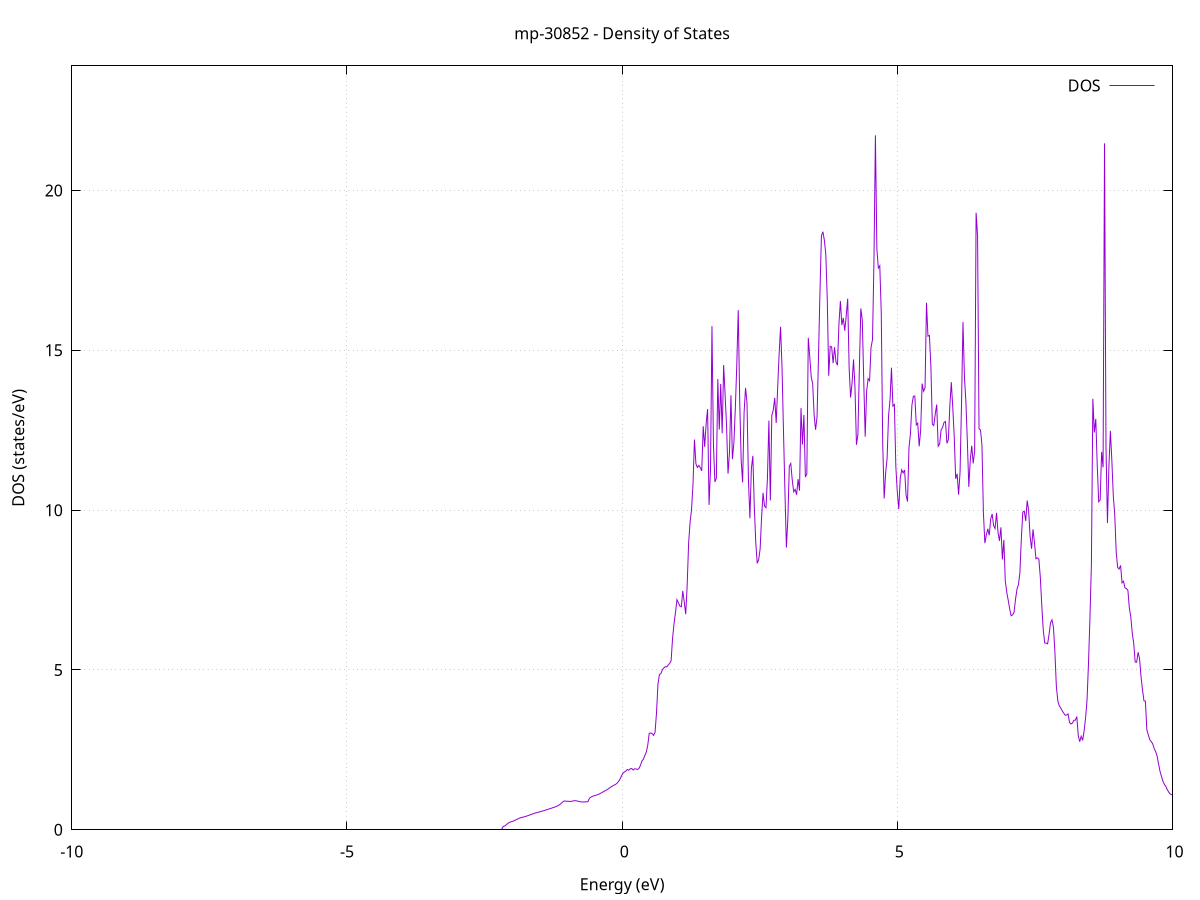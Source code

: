 set title 'mp-30852 - Density of States'
set xlabel 'Energy (eV)'
set ylabel 'DOS (states/eV)'
set grid
set xrange [-10:10]
set yrange [0:23.901]
set xzeroaxis lt -1
set terminal png size 800,600
set output 'mp-30852_dos_gnuplot.png'
plot '-' using 1:2 with lines title 'DOS'
-28.782300 0.000000
-28.755800 0.000000
-28.729300 0.000000
-28.702800 0.000000
-28.676300 0.000000
-28.649700 0.000000
-28.623200 0.000000
-28.596700 0.000000
-28.570200 0.000000
-28.543700 0.000000
-28.517200 0.000000
-28.490600 0.000000
-28.464100 0.000000
-28.437600 0.000000
-28.411100 0.000000
-28.384600 0.000000
-28.358100 0.000000
-28.331500 0.000000
-28.305000 0.000000
-28.278500 0.000000
-28.252000 0.000000
-28.225500 0.000000
-28.199000 0.000000
-28.172400 0.000000
-28.145900 0.000000
-28.119400 0.000000
-28.092900 0.000000
-28.066400 0.000000
-28.039900 0.000000
-28.013300 0.000000
-27.986800 0.000000
-27.960300 0.000000
-27.933800 0.000000
-27.907300 0.000000
-27.880800 0.000000
-27.854200 0.000000
-27.827700 0.000000
-27.801200 0.000000
-27.774700 0.000000
-27.748200 0.000000
-27.721700 0.000000
-27.695100 0.000000
-27.668600 0.000000
-27.642100 0.000000
-27.615600 0.000000
-27.589100 0.000000
-27.562600 0.000000
-27.536000 0.000000
-27.509500 0.000000
-27.483000 0.000000
-27.456500 0.000000
-27.430000 0.000000
-27.403500 0.000000
-27.376900 0.000000
-27.350400 0.000000
-27.323900 0.000000
-27.297400 0.000000
-27.270900 0.000000
-27.244400 0.000000
-27.217800 0.000000
-27.191300 0.000000
-27.164800 0.000000
-27.138300 0.000000
-27.111800 0.000000
-27.085300 0.000000
-27.058700 0.000000
-27.032200 0.000000
-27.005700 0.000000
-26.979200 0.000000
-26.952700 0.000000
-26.926200 0.000000
-26.899600 0.000000
-26.873100 0.000000
-26.846600 0.000000
-26.820100 0.000000
-26.793600 0.000000
-26.767100 0.000000
-26.740500 0.000000
-26.714000 0.000000
-26.687500 0.000000
-26.661000 0.000000
-26.634500 0.000000
-26.608000 0.000000
-26.581500 0.000000
-26.554900 0.000000
-26.528400 0.000000
-26.501900 0.000000
-26.475400 0.000000
-26.448900 0.000000
-26.422400 0.000000
-26.395800 0.000000
-26.369300 128.091800
-26.342800 0.000000
-26.316300 0.000000
-26.289800 0.000000
-26.263300 0.000000
-26.236700 0.000000
-26.210200 0.000000
-26.183700 0.000000
-26.157200 0.000000
-26.130700 0.000000
-26.104200 0.000000
-26.077600 0.000000
-26.051100 0.000000
-26.024600 0.000000
-25.998100 0.000000
-25.971600 0.000000
-25.945100 0.000000
-25.918500 0.000000
-25.892000 0.000000
-25.865500 0.000000
-25.839000 0.000000
-25.812500 0.000000
-25.786000 0.000000
-25.759400 0.000000
-25.732900 0.000000
-25.706400 0.000000
-25.679900 0.000000
-25.653400 0.000000
-25.626900 0.000000
-25.600300 0.000000
-25.573800 0.000000
-25.547300 0.000000
-25.520800 0.000000
-25.494300 0.000000
-25.467800 0.000000
-25.441200 0.000000
-25.414700 0.000000
-25.388200 0.000000
-25.361700 0.000000
-25.335200 0.000000
-25.308700 0.000000
-25.282100 0.000000
-25.255600 0.000000
-25.229100 0.000000
-25.202600 0.000000
-25.176100 0.000000
-25.149600 0.000000
-25.123000 0.000000
-25.096500 0.000000
-25.070000 0.000000
-25.043500 0.000000
-25.017000 0.000000
-24.990500 0.000000
-24.963900 0.000000
-24.937400 0.000000
-24.910900 0.000000
-24.884400 0.000000
-24.857900 0.000000
-24.831400 0.000000
-24.804800 0.000000
-24.778300 0.000000
-24.751800 0.000000
-24.725300 0.000000
-24.698800 0.000000
-24.672300 0.000000
-24.645700 0.000000
-24.619200 0.000000
-24.592700 0.000000
-24.566200 0.000000
-24.539700 0.000000
-24.513200 0.000000
-24.486600 0.000000
-24.460100 0.000000
-24.433600 0.000000
-24.407100 0.000000
-24.380600 0.000000
-24.354100 0.000000
-24.327500 0.000000
-24.301000 0.000000
-24.274500 0.000000
-24.248000 0.000000
-24.221500 0.000000
-24.195000 0.000000
-24.168400 0.000000
-24.141900 0.000000
-24.115400 0.000000
-24.088900 0.000000
-24.062400 0.000000
-24.035900 0.000000
-24.009300 0.000000
-23.982800 0.000000
-23.956300 0.000000
-23.929800 0.000000
-23.903300 0.000000
-23.876800 0.000000
-23.850200 0.000000
-23.823700 0.000000
-23.797200 0.000000
-23.770700 0.000000
-23.744200 0.000000
-23.717700 0.000000
-23.691100 0.000000
-23.664600 0.000000
-23.638100 0.000000
-23.611600 0.000000
-23.585100 0.000000
-23.558600 0.000000
-23.532000 0.000000
-23.505500 0.000000
-23.479000 0.000000
-23.452500 0.000000
-23.426000 0.000000
-23.399500 0.000000
-23.372900 0.000000
-23.346400 0.000000
-23.319900 0.000000
-23.293400 0.000000
-23.266900 0.000000
-23.240400 0.000000
-23.213900 0.000000
-23.187300 0.000000
-23.160800 0.000000
-23.134300 0.000000
-23.107800 0.000000
-23.081300 0.000000
-23.054800 0.000000
-23.028200 0.000000
-23.001700 0.000000
-22.975200 0.000000
-22.948700 0.000000
-22.922200 0.000000
-22.895700 0.000000
-22.869100 0.000000
-22.842600 0.000000
-22.816100 0.000000
-22.789600 0.000000
-22.763100 0.000000
-22.736600 0.000000
-22.710000 0.000000
-22.683500 0.000000
-22.657000 0.000000
-22.630500 0.000000
-22.604000 0.000000
-22.577500 0.000000
-22.550900 0.000000
-22.524400 0.000000
-22.497900 0.000000
-22.471400 0.000000
-22.444900 0.000000
-22.418400 0.000000
-22.391800 0.000000
-22.365300 0.000000
-22.338800 0.000000
-22.312300 0.000000
-22.285800 0.000000
-22.259300 0.000000
-22.232700 0.000000
-22.206200 0.000000
-22.179700 0.000000
-22.153200 0.000000
-22.126700 0.000000
-22.100200 0.000000
-22.073600 0.000000
-22.047100 0.000000
-22.020600 0.000000
-21.994100 0.000000
-21.967600 0.000000
-21.941100 0.000000
-21.914500 0.000000
-21.888000 0.000000
-21.861500 0.000000
-21.835000 0.000000
-21.808500 0.000000
-21.782000 0.000000
-21.755400 0.000000
-21.728900 0.000000
-21.702400 0.000000
-21.675900 0.000000
-21.649400 0.000000
-21.622900 0.000000
-21.596300 0.000000
-21.569800 0.000000
-21.543300 0.000000
-21.516800 0.000000
-21.490300 0.000000
-21.463800 0.000000
-21.437200 0.000000
-21.410700 0.000000
-21.384200 0.000000
-21.357700 0.000000
-21.331200 0.000000
-21.304700 0.000000
-21.278100 0.000000
-21.251600 0.000000
-21.225100 0.000000
-21.198600 0.000000
-21.172100 0.000000
-21.145600 0.000000
-21.119000 0.000000
-21.092500 0.000000
-21.066000 0.000000
-21.039500 0.000000
-21.013000 0.000000
-20.986500 0.000000
-20.959900 0.000000
-20.933400 0.000000
-20.906900 0.000000
-20.880400 0.000000
-20.853900 0.000000
-20.827400 0.000000
-20.800800 0.000000
-20.774300 0.000000
-20.747800 0.000000
-20.721300 0.000000
-20.694800 0.000000
-20.668300 0.000000
-20.641700 0.000000
-20.615200 0.000000
-20.588700 0.000000
-20.562200 0.000000
-20.535700 0.000000
-20.509200 0.000000
-20.482600 0.000000
-20.456100 0.000000
-20.429600 0.000000
-20.403100 0.000000
-20.376600 0.000000
-20.350100 0.000000
-20.323500 0.000000
-20.297000 0.000000
-20.270500 0.000000
-20.244000 0.000000
-20.217500 0.000000
-20.191000 0.000000
-20.164400 0.000000
-20.137900 0.000000
-20.111400 0.000000
-20.084900 0.000000
-20.058400 0.000000
-20.031900 0.000000
-20.005300 0.000000
-19.978800 0.000000
-19.952300 0.000000
-19.925800 0.000000
-19.899300 0.000000
-19.872800 0.000000
-19.846300 0.000000
-19.819700 0.000000
-19.793200 0.000000
-19.766700 0.000000
-19.740200 0.000000
-19.713700 0.000000
-19.687200 0.000000
-19.660600 0.000000
-19.634100 0.000000
-19.607600 0.000000
-19.581100 0.000000
-19.554600 0.000000
-19.528100 0.000000
-19.501500 0.000000
-19.475000 0.000000
-19.448500 0.000000
-19.422000 0.000000
-19.395500 0.000000
-19.369000 0.000000
-19.342400 0.000000
-19.315900 0.000000
-19.289400 0.000000
-19.262900 0.000000
-19.236400 0.000000
-19.209900 0.000000
-19.183300 0.000000
-19.156800 0.000000
-19.130300 0.000000
-19.103800 0.000000
-19.077300 0.000000
-19.050800 0.000000
-19.024200 0.000000
-18.997700 0.000000
-18.971200 0.000000
-18.944700 0.000000
-18.918200 0.000000
-18.891700 0.000000
-18.865100 0.000000
-18.838600 0.000000
-18.812100 0.000000
-18.785600 0.000000
-18.759100 0.000000
-18.732600 0.000000
-18.706000 0.000000
-18.679500 0.000000
-18.653000 0.000000
-18.626500 0.000000
-18.600000 0.000000
-18.573500 0.000000
-18.546900 0.000000
-18.520400 0.000000
-18.493900 0.000000
-18.467400 0.000000
-18.440900 0.000000
-18.414400 0.000000
-18.387800 0.000000
-18.361300 0.000000
-18.334800 0.000000
-18.308300 0.000000
-18.281800 0.000000
-18.255300 0.000000
-18.228700 0.000000
-18.202200 0.000000
-18.175700 0.000000
-18.149200 0.000000
-18.122700 0.000000
-18.096200 0.000000
-18.069600 0.000000
-18.043100 0.000000
-18.016600 0.000000
-17.990100 0.000000
-17.963600 0.000000
-17.937100 0.000000
-17.910500 0.000000
-17.884000 0.000000
-17.857500 0.000000
-17.831000 0.000000
-17.804500 0.000000
-17.778000 0.000000
-17.751400 0.000000
-17.724900 0.000000
-17.698400 0.000000
-17.671900 0.000000
-17.645400 0.000000
-17.618900 0.000000
-17.592300 0.000000
-17.565800 0.000000
-17.539300 0.000000
-17.512800 0.000000
-17.486300 0.000000
-17.459800 0.000000
-17.433200 0.000000
-17.406700 0.000000
-17.380200 0.000000
-17.353700 0.000000
-17.327200 0.000000
-17.300700 0.000000
-17.274100 0.000000
-17.247600 0.000000
-17.221100 0.000000
-17.194600 0.000000
-17.168100 0.000000
-17.141600 0.000000
-17.115000 0.000000
-17.088500 0.000000
-17.062000 0.000000
-17.035500 0.000000
-17.009000 0.000000
-16.982500 0.000000
-16.955900 0.000000
-16.929400 0.000000
-16.902900 0.000000
-16.876400 0.000000
-16.849900 0.000000
-16.823400 0.000000
-16.796800 0.000000
-16.770300 0.000000
-16.743800 0.000000
-16.717300 0.000000
-16.690800 0.000000
-16.664300 0.000000
-16.637800 0.000000
-16.611200 0.000000
-16.584700 0.000000
-16.558200 0.000000
-16.531700 0.000000
-16.505200 0.000000
-16.478700 0.000000
-16.452100 0.000000
-16.425600 0.000000
-16.399100 0.000000
-16.372600 0.000000
-16.346100 0.000000
-16.319600 0.000000
-16.293000 0.000000
-16.266500 0.000000
-16.240000 0.000000
-16.213500 0.000000
-16.187000 0.000000
-16.160500 0.000000
-16.133900 0.000000
-16.107400 0.000000
-16.080900 0.000000
-16.054400 0.000000
-16.027900 0.000000
-16.001400 0.000000
-15.974800 0.000000
-15.948300 0.000000
-15.921800 0.000000
-15.895300 0.000000
-15.868800 0.000000
-15.842300 0.000000
-15.815700 0.000000
-15.789200 0.000000
-15.762700 0.000000
-15.736200 0.000000
-15.709700 0.000000
-15.683200 0.000000
-15.656600 0.000000
-15.630100 0.000000
-15.603600 0.000000
-15.577100 0.000000
-15.550600 0.000000
-15.524100 0.000000
-15.497500 0.000000
-15.471000 0.000000
-15.444500 0.000000
-15.418000 0.000000
-15.391500 0.000000
-15.365000 0.000000
-15.338400 0.000000
-15.311900 0.000000
-15.285400 0.000000
-15.258900 0.000000
-15.232400 0.000000
-15.205900 0.000000
-15.179300 0.000000
-15.152800 0.000000
-15.126300 0.000000
-15.099800 0.000000
-15.073300 0.000000
-15.046800 0.000000
-15.020200 0.000000
-14.993700 0.000000
-14.967200 0.000000
-14.940700 0.000000
-14.914200 0.000000
-14.887700 0.000000
-14.861100 0.000000
-14.834600 0.000000
-14.808100 0.000000
-14.781600 0.000000
-14.755100 0.000000
-14.728600 0.000000
-14.702000 0.000000
-14.675500 0.000000
-14.649000 0.000000
-14.622500 0.000000
-14.596000 0.000000
-14.569500 0.000000
-14.542900 0.000000
-14.516400 0.000000
-14.489900 0.000000
-14.463400 0.000000
-14.436900 0.000000
-14.410400 0.000000
-14.383800 0.000000
-14.357300 0.000000
-14.330800 0.000000
-14.304300 0.000000
-14.277800 0.000000
-14.251300 0.000000
-14.224700 0.000000
-14.198200 0.000000
-14.171700 0.000000
-14.145200 0.000000
-14.118700 0.000000
-14.092200 0.000000
-14.065600 0.000000
-14.039100 0.000000
-14.012600 0.000000
-13.986100 0.000000
-13.959600 0.000000
-13.933100 0.000000
-13.906500 0.000000
-13.880000 0.000000
-13.853500 0.000000
-13.827000 0.000000
-13.800500 0.000000
-13.774000 0.000000
-13.747400 0.000000
-13.720900 0.000000
-13.694400 0.000000
-13.667900 0.000000
-13.641400 0.000000
-13.614900 0.000000
-13.588300 0.000000
-13.561800 0.000000
-13.535300 0.000000
-13.508800 0.000000
-13.482300 0.000000
-13.455800 0.000000
-13.429200 0.000000
-13.402700 0.000000
-13.376200 0.000000
-13.349700 0.000000
-13.323200 0.000000
-13.296700 0.000000
-13.270200 0.000000
-13.243600 0.000000
-13.217100 0.000000
-13.190600 0.000000
-13.164100 0.000000
-13.137600 0.000000
-13.111100 0.000000
-13.084500 0.000000
-13.058000 0.000000
-13.031500 0.000000
-13.005000 0.000000
-12.978500 0.000000
-12.952000 0.000000
-12.925400 0.000000
-12.898900 0.000000
-12.872400 0.000000
-12.845900 0.000000
-12.819400 0.000000
-12.792900 0.000000
-12.766300 0.000000
-12.739800 0.000000
-12.713300 0.000000
-12.686800 0.000000
-12.660300 0.000000
-12.633800 0.000000
-12.607200 0.000000
-12.580700 0.000000
-12.554200 0.000000
-12.527700 0.000000
-12.501200 0.000000
-12.474700 0.000000
-12.448100 0.000000
-12.421600 0.000000
-12.395100 0.000000
-12.368600 0.000000
-12.342100 0.000000
-12.315600 0.000000
-12.289000 0.000000
-12.262500 0.000000
-12.236000 0.000000
-12.209500 0.000000
-12.183000 0.000000
-12.156500 0.000000
-12.129900 0.000000
-12.103400 0.000000
-12.076900 0.000000
-12.050400 0.000000
-12.023900 0.000000
-11.997400 0.000000
-11.970800 0.000000
-11.944300 0.000000
-11.917800 0.000000
-11.891300 0.000000
-11.864800 0.000000
-11.838300 0.000000
-11.811700 0.000000
-11.785200 0.000000
-11.758700 0.000000
-11.732200 0.000000
-11.705700 0.000000
-11.679200 0.000000
-11.652600 0.000000
-11.626100 0.000000
-11.599600 0.000000
-11.573100 0.000000
-11.546600 0.000000
-11.520100 0.000000
-11.493500 0.000000
-11.467000 0.000000
-11.440500 0.000000
-11.414000 0.000000
-11.387500 0.000000
-11.361000 0.000000
-11.334400 0.000000
-11.307900 0.000000
-11.281400 0.000000
-11.254900 0.000000
-11.228400 0.000000
-11.201900 0.000000
-11.175300 0.000000
-11.148800 0.000000
-11.122300 0.000000
-11.095800 0.000000
-11.069300 0.000000
-11.042800 0.000000
-11.016200 0.000000
-10.989700 0.000000
-10.963200 0.000000
-10.936700 0.000000
-10.910200 0.000000
-10.883700 0.000000
-10.857100 0.000000
-10.830600 0.000000
-10.804100 0.000000
-10.777600 0.000000
-10.751100 0.000000
-10.724600 0.000000
-10.698000 0.000000
-10.671500 0.000000
-10.645000 0.000000
-10.618500 0.000000
-10.592000 0.000000
-10.565500 0.000000
-10.538900 0.000000
-10.512400 0.000000
-10.485900 0.000000
-10.459400 0.000000
-10.432900 0.000000
-10.406400 0.000000
-10.379800 0.000000
-10.353300 0.000000
-10.326800 0.000000
-10.300300 0.000000
-10.273800 0.000000
-10.247300 0.000000
-10.220700 0.000000
-10.194200 0.000000
-10.167700 0.000000
-10.141200 0.000000
-10.114700 0.000000
-10.088200 0.000000
-10.061600 0.000000
-10.035100 0.000000
-10.008600 0.000000
-9.982100 0.000000
-9.955600 0.000000
-9.929100 0.000000
-9.902600 0.000000
-9.876000 0.000000
-9.849500 0.000000
-9.823000 0.000000
-9.796500 0.000000
-9.770000 0.000000
-9.743500 0.000000
-9.716900 0.000000
-9.690400 0.000000
-9.663900 0.000000
-9.637400 0.000000
-9.610900 0.000000
-9.584400 0.000000
-9.557800 0.000000
-9.531300 0.000000
-9.504800 0.000000
-9.478300 0.000000
-9.451800 0.000000
-9.425300 0.000000
-9.398700 0.000000
-9.372200 0.000000
-9.345700 0.000000
-9.319200 0.000000
-9.292700 0.000000
-9.266200 0.000000
-9.239600 0.000000
-9.213100 0.000000
-9.186600 0.000000
-9.160100 0.000000
-9.133600 0.000000
-9.107100 0.000000
-9.080500 0.000000
-9.054000 0.000000
-9.027500 0.000000
-9.001000 0.000000
-8.974500 0.000000
-8.948000 0.000000
-8.921400 0.000000
-8.894900 0.000000
-8.868400 0.000000
-8.841900 0.000000
-8.815400 0.000000
-8.788900 0.000000
-8.762300 0.000000
-8.735800 0.000000
-8.709300 0.000000
-8.682800 0.000000
-8.656300 0.000000
-8.629800 0.000000
-8.603200 0.000000
-8.576700 0.000000
-8.550200 0.000000
-8.523700 0.000000
-8.497200 0.000000
-8.470700 0.000000
-8.444100 0.000000
-8.417600 0.000000
-8.391100 0.000000
-8.364600 0.000000
-8.338100 0.000000
-8.311600 0.000000
-8.285000 0.000000
-8.258500 0.000000
-8.232000 0.000000
-8.205500 0.000000
-8.179000 0.000000
-8.152500 0.000000
-8.125900 0.000000
-8.099400 0.000000
-8.072900 0.000000
-8.046400 0.000000
-8.019900 0.000000
-7.993400 0.000000
-7.966800 0.000000
-7.940300 0.000000
-7.913800 0.000000
-7.887300 0.000000
-7.860800 0.000000
-7.834300 0.000000
-7.807700 0.000000
-7.781200 0.000000
-7.754700 0.000000
-7.728200 0.000000
-7.701700 0.000000
-7.675200 0.000000
-7.648600 0.000000
-7.622100 0.000000
-7.595600 0.000000
-7.569100 0.000000
-7.542600 0.000000
-7.516100 0.000000
-7.489500 0.000000
-7.463000 0.000000
-7.436500 0.000000
-7.410000 0.000000
-7.383500 0.000000
-7.357000 0.000000
-7.330400 0.000000
-7.303900 0.000000
-7.277400 0.000000
-7.250900 0.000000
-7.224400 0.000000
-7.197900 0.000000
-7.171300 0.000000
-7.144800 0.000000
-7.118300 0.000000
-7.091800 0.000000
-7.065300 0.000000
-7.038800 0.000000
-7.012200 0.000000
-6.985700 0.000000
-6.959200 0.000000
-6.932700 0.000000
-6.906200 0.000000
-6.879700 0.000000
-6.853100 0.000000
-6.826600 0.000000
-6.800100 0.000000
-6.773600 0.000000
-6.747100 0.000000
-6.720600 0.000000
-6.694100 0.000000
-6.667500 0.000000
-6.641000 0.000000
-6.614500 0.000000
-6.588000 0.000000
-6.561500 0.000000
-6.535000 0.000000
-6.508400 0.000000
-6.481900 0.000000
-6.455400 0.000000
-6.428900 0.000000
-6.402400 0.000000
-6.375900 0.000000
-6.349300 0.000000
-6.322800 0.000000
-6.296300 0.000000
-6.269800 0.000000
-6.243300 0.000000
-6.216800 0.000000
-6.190200 0.000000
-6.163700 0.000000
-6.137200 0.000000
-6.110700 0.000000
-6.084200 0.000000
-6.057700 0.000000
-6.031100 0.000000
-6.004600 0.000000
-5.978100 0.000000
-5.951600 0.000000
-5.925100 0.000000
-5.898600 0.000000
-5.872000 0.000000
-5.845500 0.000000
-5.819000 0.000000
-5.792500 0.000000
-5.766000 0.000000
-5.739500 0.000000
-5.712900 0.000000
-5.686400 0.000000
-5.659900 0.000000
-5.633400 0.000000
-5.606900 0.000000
-5.580400 0.000000
-5.553800 0.000000
-5.527300 0.000000
-5.500800 0.000000
-5.474300 0.000000
-5.447800 0.000000
-5.421300 0.000000
-5.394700 0.000000
-5.368200 0.000000
-5.341700 0.000000
-5.315200 0.000000
-5.288700 0.000000
-5.262200 0.000000
-5.235600 0.000000
-5.209100 0.000000
-5.182600 0.000000
-5.156100 0.000000
-5.129600 0.000000
-5.103100 0.000000
-5.076500 0.000000
-5.050000 0.000000
-5.023500 0.000000
-4.997000 0.000000
-4.970500 0.000000
-4.944000 0.000000
-4.917400 0.000000
-4.890900 0.000000
-4.864400 0.000000
-4.837900 0.000000
-4.811400 0.000000
-4.784900 0.000000
-4.758300 0.000000
-4.731800 0.000000
-4.705300 0.000000
-4.678800 0.000000
-4.652300 0.000000
-4.625800 0.000000
-4.599200 0.000000
-4.572700 0.000000
-4.546200 0.000000
-4.519700 0.000000
-4.493200 0.000000
-4.466700 0.000000
-4.440100 0.000000
-4.413600 0.000000
-4.387100 0.000000
-4.360600 0.000000
-4.334100 0.000000
-4.307600 0.000000
-4.281000 0.000000
-4.254500 0.000000
-4.228000 0.000000
-4.201500 0.000000
-4.175000 0.000000
-4.148500 0.000000
-4.121900 0.000000
-4.095400 0.000000
-4.068900 0.000000
-4.042400 0.000000
-4.015900 0.000000
-3.989400 0.000000
-3.962800 0.000000
-3.936300 0.000000
-3.909800 0.000000
-3.883300 0.000000
-3.856800 0.000000
-3.830300 0.000000
-3.803700 0.000000
-3.777200 0.000000
-3.750700 0.000000
-3.724200 0.000000
-3.697700 0.000000
-3.671200 0.000000
-3.644600 0.000000
-3.618100 0.000000
-3.591600 0.000000
-3.565100 0.000000
-3.538600 0.000000
-3.512100 0.000000
-3.485500 0.000000
-3.459000 0.000000
-3.432500 0.000000
-3.406000 0.000000
-3.379500 0.000000
-3.353000 0.000000
-3.326500 0.000000
-3.299900 0.000000
-3.273400 0.000000
-3.246900 0.000000
-3.220400 0.000000
-3.193900 0.000000
-3.167400 0.000000
-3.140800 0.000000
-3.114300 0.000000
-3.087800 0.000000
-3.061300 0.000000
-3.034800 0.000000
-3.008300 0.000000
-2.981700 0.000000
-2.955200 0.000000
-2.928700 0.000000
-2.902200 0.000000
-2.875700 0.000000
-2.849200 0.000000
-2.822600 0.000000
-2.796100 0.000000
-2.769600 0.000000
-2.743100 0.000000
-2.716600 0.000000
-2.690100 0.000000
-2.663500 0.000000
-2.637000 0.000000
-2.610500 0.000000
-2.584000 0.000000
-2.557500 0.000000
-2.531000 0.000000
-2.504400 0.000000
-2.477900 0.000000
-2.451400 0.000000
-2.424900 0.000000
-2.398400 0.000000
-2.371900 0.000000
-2.345300 0.000000
-2.318800 0.000000
-2.292300 0.000000
-2.265800 0.000000
-2.239300 0.000000
-2.212800 0.000000
-2.186200 0.000000
-2.159700 0.107400
-2.133200 0.117700
-2.106700 0.155100
-2.080200 0.196300
-2.053700 0.226900
-2.027100 0.246600
-2.000600 0.257900
-1.974100 0.275500
-1.947600 0.296000
-1.921100 0.317900
-1.894600 0.341000
-1.868000 0.364500
-1.841500 0.377700
-1.815000 0.390000
-1.788500 0.401400
-1.762000 0.414600
-1.735500 0.429000
-1.708900 0.444100
-1.682400 0.460100
-1.655900 0.476500
-1.629400 0.493400
-1.602900 0.510700
-1.576400 0.526300
-1.549800 0.537900
-1.523300 0.550000
-1.496800 0.562200
-1.470300 0.574700
-1.443800 0.587800
-1.417300 0.601700
-1.390700 0.616000
-1.364200 0.630700
-1.337700 0.645700
-1.311200 0.660900
-1.284700 0.676000
-1.258200 0.691100
-1.231600 0.706200
-1.205100 0.722500
-1.178600 0.741900
-1.152100 0.767300
-1.125600 0.800700
-1.099100 0.839300
-1.072500 0.882400
-1.046000 0.902500
-1.019500 0.893800
-0.993000 0.893500
-0.966500 0.889900
-0.940000 0.885800
-0.913400 0.892100
-0.886900 0.904800
-0.860400 0.910700
-0.833900 0.906000
-0.807400 0.897000
-0.780900 0.884400
-0.754300 0.874400
-0.727800 0.871100
-0.701300 0.870500
-0.674800 0.872200
-0.648300 0.875800
-0.621800 0.876800
-0.595200 0.985200
-0.568700 1.020800
-0.542200 1.044500
-0.515700 1.062300
-0.489200 1.075100
-0.462700 1.086900
-0.436100 1.104900
-0.409600 1.126300
-0.383100 1.150300
-0.356600 1.176200
-0.330100 1.201300
-0.303600 1.226300
-0.277000 1.252300
-0.250500 1.282000
-0.224000 1.315200
-0.197500 1.345800
-0.171000 1.373700
-0.144500 1.397500
-0.117900 1.422100
-0.091400 1.457600
-0.064900 1.513200
-0.038400 1.588700
-0.011900 1.682900
0.014600 1.771900
0.041100 1.808900
0.067700 1.837300
0.094200 1.885300
0.120700 1.864400
0.147200 1.908300
0.173700 1.917800
0.200200 1.870200
0.226800 1.907600
0.253300 1.902600
0.279800 1.886100
0.306300 1.923000
0.332800 2.016400
0.359300 2.150600
0.385900 2.209600
0.412400 2.324500
0.438900 2.427900
0.465400 2.643000
0.491900 3.019000
0.518400 3.026700
0.545000 3.009000
0.571500 2.951900
0.598000 3.051800
0.624500 3.660500
0.651000 4.562500
0.677500 4.859100
0.704100 4.886300
0.730600 5.002200
0.757100 5.063600
0.783600 5.101300
0.810100 5.096900
0.836600 5.154800
0.863200 5.205400
0.889700 5.287500
0.916200 5.993300
0.942700 6.450000
0.969200 6.797000
0.995700 7.199100
1.022300 7.097000
1.048800 7.000600
1.075300 6.976900
1.101800 7.473400
1.128300 7.129500
1.154800 6.745400
1.181400 7.639000
1.207900 8.971000
1.234400 9.621700
1.260900 10.025300
1.287400 10.806000
1.313900 12.208300
1.340500 11.452700
1.367000 11.334100
1.393500 11.400600
1.420000 11.325900
1.446500 11.230800
1.473000 12.626100
1.499600 11.982500
1.526100 12.705700
1.552600 13.162900
1.579100 10.163200
1.605600 11.291700
1.632100 15.758200
1.658700 12.066300
1.685200 10.882200
1.711700 11.002300
1.738200 14.103900
1.764700 12.522400
1.791200 13.948700
1.817800 12.404900
1.844300 14.542100
1.870800 13.608000
1.897300 12.632200
1.923800 11.141700
1.950300 11.808300
1.976900 13.594600
2.003400 11.598300
2.029900 12.091800
2.056400 13.175700
2.082900 14.535800
2.109400 16.258100
2.136000 13.429100
2.162500 11.565100
2.189000 10.869000
2.215500 13.045100
2.242000 13.825900
2.268500 13.367200
2.295100 10.931500
2.321600 9.747600
2.348100 11.302000
2.374600 11.698300
2.401100 10.114100
2.427600 8.995600
2.454200 8.336600
2.480700 8.450100
2.507200 8.786300
2.533700 9.775100
2.560200 10.541800
2.586700 10.129700
2.613300 10.077800
2.639800 10.990400
2.666300 12.800300
2.692800 10.304800
2.719300 12.961300
2.745800 13.131300
2.772400 13.513000
2.798900 12.728900
2.825400 13.809400
2.851900 14.872900
2.878400 15.736700
2.904900 14.466700
2.931500 12.473800
2.958000 10.582300
2.984500 8.831600
3.011000 9.730900
3.037500 11.378000
3.064000 11.462100
3.090600 10.947200
3.117100 10.576100
3.143600 10.650600
3.170100 10.482200
3.196600 10.970400
3.223100 10.610200
3.249600 13.191200
3.276200 12.052800
3.302700 12.980000
3.329200 11.038500
3.355700 11.128100
3.382200 15.391400
3.408700 14.800500
3.435300 14.168500
3.461800 13.950700
3.488300 12.974300
3.514800 12.516300
3.541300 12.915600
3.567800 14.816300
3.594400 16.809100
3.620900 18.585200
3.647400 18.711900
3.673900 18.450500
3.700400 18.011300
3.726900 16.617500
3.753500 14.203700
3.780000 15.127900
3.806500 15.109800
3.833000 14.599300
3.859500 15.096600
3.886000 14.631400
3.912600 14.534600
3.939100 15.827500
3.965600 16.545900
3.992100 15.791000
4.018600 16.014400
4.045100 15.614000
4.071700 16.086000
4.098200 16.617400
4.124700 14.432800
4.151200 13.523300
4.177700 13.977500
4.204200 14.716300
4.230800 13.829100
4.257300 12.045400
4.283800 12.366000
4.310300 14.429600
4.336800 16.312600
4.363300 15.951400
4.389900 14.060900
4.416400 12.299400
4.442900 13.736000
4.469400 14.114600
4.495900 14.049000
4.522400 15.096300
4.549000 15.332200
4.575500 17.789900
4.602000 21.728300
4.628500 18.173900
4.655000 17.574800
4.681500 17.647800
4.708100 16.175800
4.734600 12.076800
4.761100 10.365800
4.787600 11.165600
4.814100 11.614500
4.840600 12.955800
4.867200 13.444600
4.893700 14.458700
4.920200 13.253100
4.946700 13.306200
4.973200 11.351300
4.999700 10.571000
5.026300 10.032700
5.052800 10.988600
5.079300 11.263800
5.105800 11.165900
5.132300 11.257100
5.158800 10.479200
5.185400 10.268000
5.211900 11.958700
5.238400 12.392400
5.264900 13.281300
5.291400 13.564000
5.317900 13.571200
5.344500 12.667600
5.371000 12.723100
5.397500 11.998200
5.424000 12.499900
5.450500 13.959700
5.477000 13.720100
5.503600 13.829100
5.530100 16.487800
5.556600 15.443700
5.583100 15.466300
5.609600 14.511000
5.636100 12.691600
5.662700 12.646700
5.689200 13.006300
5.715700 13.305100
5.742200 12.000100
5.768700 12.067600
5.795200 12.510900
5.821800 12.582000
5.848300 12.747000
5.874800 12.775100
5.901300 12.092800
5.927800 12.212100
5.954300 13.263800
5.980900 14.004100
6.007400 13.217700
6.033900 12.307900
6.060400 10.981800
6.086900 11.137500
6.113400 10.486600
6.140000 11.188400
6.166500 13.330500
6.193000 15.883900
6.219500 14.168300
6.246000 13.397400
6.272500 12.144200
6.299100 10.728400
6.325600 11.571500
6.352100 12.017500
6.378600 11.461400
6.405100 11.849600
6.431600 19.304900
6.458200 18.571800
6.484700 12.544800
6.511200 12.509400
6.537700 12.041100
6.564200 9.915400
6.590700 8.967700
6.617200 9.225200
6.643800 9.417400
6.670300 9.215000
6.696800 9.726300
6.723300 9.878000
6.749800 9.516400
6.776300 9.425000
6.802900 9.915900
6.829400 9.308700
6.855900 9.039600
6.882400 9.463500
6.908900 8.459100
6.935400 9.067100
6.962000 7.778600
6.988500 7.430000
7.015000 7.182500
7.041500 6.910600
7.068000 6.697100
7.094500 6.723300
7.121100 6.808800
7.147600 7.210700
7.174100 7.523800
7.200600 7.672000
7.227100 8.039700
7.253600 9.114300
7.280200 9.939300
7.306700 9.971000
7.333200 9.662300
7.359700 10.303100
7.386200 9.983100
7.412700 9.176800
7.439300 8.790500
7.465800 9.399900
7.492300 8.985800
7.518800 8.479200
7.545300 8.509800
7.571800 8.467600
7.598400 7.897600
7.624900 7.019400
7.651400 6.256300
7.677900 5.844400
7.704400 5.839200
7.730900 5.819600
7.757500 6.114900
7.784000 6.481300
7.810500 6.568200
7.837000 6.340600
7.863500 5.554100
7.890000 4.476400
7.916600 4.029100
7.943100 3.875600
7.969600 3.811400
7.996100 3.721700
8.022600 3.652900
8.049100 3.585500
8.075700 3.589700
8.102200 3.622800
8.128700 3.360200
8.155200 3.309000
8.181700 3.338000
8.208200 3.424800
8.234800 3.428700
8.261300 3.541900
8.287800 2.942400
8.314300 2.756000
8.340800 2.927600
8.367300 2.796400
8.393900 3.094600
8.420400 3.498700
8.446900 4.043200
8.473400 5.195800
8.499900 6.620000
8.526400 8.300100
8.553000 13.485100
8.579500 12.431100
8.606000 12.855900
8.632500 11.404200
8.659000 10.263700
8.685500 10.319000
8.712100 11.823600
8.738600 11.338700
8.765100 21.476500
8.791600 11.981300
8.818100 9.597700
8.844600 11.370200
8.871200 12.477700
8.897700 11.569900
8.924200 10.449000
8.950700 9.857800
8.977200 8.682100
9.003700 8.207100
9.030300 8.158000
9.056800 8.271800
9.083300 7.726000
9.109800 7.778100
9.136300 7.569100
9.162800 7.546700
9.189400 7.493900
9.215900 6.935400
9.242400 6.655200
9.268900 6.147600
9.295400 5.835700
9.321900 5.249500
9.348500 5.242100
9.375000 5.554300
9.401500 5.352300
9.428000 4.795800
9.454500 4.387300
9.481000 4.037200
9.507600 4.023500
9.534100 3.121900
9.560600 2.969700
9.587100 2.814100
9.613600 2.763200
9.640100 2.689700
9.666700 2.546100
9.693200 2.450700
9.719700 2.310300
9.746200 2.067100
9.772700 1.833300
9.799200 1.672400
9.825800 1.519600
9.852300 1.421900
9.878800 1.357200
9.905300 1.256100
9.931800 1.177500
9.958300 1.120100
9.984800 1.098600
10.011400 1.077000
10.037900 1.073500
10.064400 1.149100
10.090900 2.228900
10.117400 2.815600
10.143900 3.185800
10.170500 3.195900
10.197000 3.299200
10.223500 3.600600
10.250000 3.734400
10.276500 3.848400
10.303000 3.631800
10.329600 3.490400
10.356100 3.276700
10.382600 3.593300
10.409100 3.380400
10.435600 3.296400
10.462100 3.230100
10.488700 3.207500
10.515200 3.219600
10.541700 3.272300
10.568200 3.315500
10.594700 3.401000
10.621200 3.504900
10.647800 3.494400
10.674300 3.416500
10.700800 3.322900
10.727300 3.271100
10.753800 3.181200
10.780300 3.085900
10.806900 2.999500
10.833400 2.944900
10.859900 2.903600
10.886400 2.897200
10.912900 2.958200
10.939400 2.899900
10.966000 2.781800
10.992500 2.729100
11.019000 2.681300
11.045500 2.656000
11.072000 2.620900
11.098500 2.583800
11.125100 2.564900
11.151600 2.539200
11.178100 2.522200
11.204600 2.507200
11.231100 2.496400
11.257600 2.504700
11.284200 2.506900
11.310700 2.513700
11.337200 2.520200
11.363700 2.513400
11.390200 2.503500
11.416700 2.495400
11.443300 2.487100
11.469800 2.495800
11.496300 2.515200
11.522800 2.522900
11.549300 2.518700
11.575800 2.510500
11.602400 2.496800
11.628900 2.477800
11.655400 2.451400
11.681900 2.416300
11.708400 2.394200
11.734900 2.382100
11.761500 2.353300
11.788000 2.352000
11.814500 2.338900
11.841000 2.322300
11.867500 2.325300
11.894000 2.325300
11.920600 2.315600
11.947100 2.296200
11.973600 2.284400
12.000100 2.268700
12.026600 2.247900
12.053100 2.202000
12.079700 2.153900
12.106200 2.131000
12.132700 2.110900
12.159200 2.089000
12.185700 2.066800
12.212200 2.049600
12.238800 2.039400
12.265300 2.036200
12.291800 2.046300
12.318300 2.060400
12.344800 2.075000
12.371300 2.093000
12.397900 2.110200
12.424400 2.126600
12.450900 2.176000
12.477400 2.183100
12.503900 2.159600
12.530400 2.083900
12.557000 2.066800
12.583500 2.048000
12.610000 2.024200
12.636500 1.997400
12.663000 1.970300
12.689500 1.941800
12.716100 1.913400
12.742600 1.896200
12.769100 1.879200
12.795600 1.884300
12.822100 1.873500
12.848600 1.918600
12.875200 2.392900
12.901700 2.995100
12.928200 3.534100
12.954700 3.591300
12.981200 3.461400
13.007700 3.504800
13.034300 3.371400
13.060800 3.350000
13.087300 3.274100
13.113800 3.209000
13.140300 3.265500
13.166800 3.414400
13.193300 3.304700
13.219900 3.341700
13.246400 3.340600
13.272900 3.179200
13.299400 3.030000
13.325900 2.882100
13.352400 2.811400
13.379000 2.780000
13.405500 2.835300
13.432000 2.852200
13.458500 2.871900
13.485000 2.841900
13.511500 2.785700
13.538100 2.752000
13.564600 2.708200
13.591100 2.659600
13.617600 2.684300
13.644100 2.685100
13.670600 2.657900
13.697200 2.684600
13.723700 2.698200
13.750200 2.684400
13.776700 2.698800
13.803200 2.798400
13.829700 2.893100
13.856300 2.882700
13.882800 2.892900
13.909300 2.895500
13.935800 2.859000
13.962300 2.805700
13.988800 2.748600
14.015400 2.682400
14.041900 2.662800
14.068400 2.696500
14.094900 2.762200
14.121400 2.786900
14.147900 2.798300
14.174500 2.806800
14.201000 2.799500
14.227500 2.778200
14.254000 2.891800
14.280500 2.796700
14.307000 2.773500
14.333600 2.760800
14.360100 2.723200
14.386600 2.654100
14.413100 2.589700
14.439600 2.569700
14.466100 2.565300
14.492700 2.557900
14.519200 2.559900
14.545700 2.556400
14.572200 2.566900
14.598700 2.579600
14.625200 2.594700
14.651800 2.639900
14.678300 2.686600
14.704800 2.849000
14.731300 3.032200
14.757800 3.238700
14.784300 3.292200
14.810900 3.419000
14.837400 3.516200
14.863900 3.490100
14.890400 3.356400
14.916900 3.216600
14.943400 3.062700
14.970000 3.068300
14.996500 3.071000
15.023000 3.046100
15.049500 3.027900
15.076000 3.050200
15.102500 3.022900
15.129100 3.008600
15.155600 3.005100
15.182100 3.018000
15.208600 3.111300
15.235100 3.150800
15.261600 3.174000
15.288200 3.218700
15.314700 3.272200
15.341200 3.333000
15.367700 3.385800
15.394200 3.395900
15.420700 3.410300
15.447300 3.442600
15.473800 3.421700
15.500300 3.340200
15.526800 3.301900
15.553300 3.243900
15.579800 3.252800
15.606400 3.388300
15.632900 3.479800
15.659400 3.439600
15.685900 3.326100
15.712400 3.233500
15.738900 3.155500
15.765500 3.079700
15.792000 3.023500
15.818500 2.849500
15.845000 2.762800
15.871500 2.710900
15.898000 2.638100
15.924600 2.598200
15.951100 2.668800
15.977600 2.749400
16.004100 2.780600
16.030600 2.472500
16.057100 2.326600
16.083700 2.185100
16.110200 2.057500
16.136700 1.978200
16.163200 1.908000
16.189700 1.843000
16.216200 1.820200
16.242800 1.804000
16.269300 1.799800
16.295800 1.652100
16.322300 1.556300
16.348800 1.528700
16.375300 1.529300
16.401900 1.561500
16.428400 1.518600
16.454900 1.541700
16.481400 1.612300
16.507900 1.709400
16.534400 1.822400
16.560900 1.951300
16.587500 2.090900
16.614000 2.209800
16.640500 2.338800
16.667000 2.450700
16.693500 2.578100
16.720000 2.562800
16.746600 2.590800
16.773100 2.616500
16.799600 2.678400
16.826100 2.679600
16.852600 2.709900
16.879100 2.783500
16.905700 2.965500
16.932200 3.182800
16.958700 3.205200
16.985200 3.252000
17.011700 3.189900
17.038200 3.118200
17.064800 2.983500
17.091300 2.952800
17.117800 2.964200
17.144300 2.966400
17.170800 2.783300
17.197300 2.769700
17.223900 3.046000
17.250400 3.145200
17.276900 3.058700
17.303400 3.803900
17.329900 2.874900
17.356400 2.781900
17.383000 2.791100
17.409500 2.773000
17.436000 2.765800
17.462500 2.807300
17.489000 3.260400
17.515500 3.276500
17.542100 3.219000
17.568600 3.477400
17.595100 3.324000
17.621600 3.419500
17.648100 3.557400
17.674600 3.771800
17.701200 3.836300
17.727700 3.970500
17.754200 3.910100
17.780700 3.662700
17.807200 3.517200
17.833700 3.461600
17.860300 3.415800
17.886800 3.256800
17.913300 3.163900
17.939800 3.106300
17.966300 3.172900
17.992800 3.237500
18.019400 3.310900
18.045900 3.374300
18.072400 3.183300
18.098900 3.133600
18.125400 3.093600
18.151900 3.087400
18.178500 3.191500
18.205000 3.257500
18.231500 3.300800
18.258000 3.373300
18.284500 3.504500
18.311000 3.541900
18.337600 3.534400
18.364100 3.512600
18.390600 3.494200
18.417100 3.481600
18.443600 3.486400
18.470100 3.489800
18.496700 3.500600
18.523200 3.492900
18.549700 3.489900
18.576200 3.487900
18.602700 3.494000
18.629200 3.515600
18.655800 3.584500
18.682300 3.529800
18.708800 3.379400
18.735300 3.418700
18.761800 3.526300
18.788300 3.540000
18.814900 3.685900
18.841400 3.725900
18.867900 3.481600
18.894400 3.444700
18.920900 3.470900
18.947400 3.413400
18.974000 3.375300
19.000500 3.543800
19.027000 3.521000
19.053500 3.413400
19.080000 3.392300
19.106500 3.369500
19.133100 3.481000
19.159600 3.551000
19.186100 3.503800
19.212600 3.551900
19.239100 3.583200
19.265600 3.648900
19.292200 3.741100
19.318700 3.775500
19.345200 3.844500
19.371700 3.899500
19.398200 3.978200
19.424700 3.808700
19.451300 3.755300
19.477800 3.773900
19.504300 3.617400
19.530800 3.503800
19.557300 3.389400
19.583800 3.294300
19.610400 3.172400
19.636900 3.022200
19.663400 2.890300
19.689900 2.778200
19.716400 2.678800
19.742900 2.612400
19.769500 2.592100
19.796000 2.578700
19.822500 2.582700
19.849000 2.657700
19.875500 2.759600
19.902000 2.812500
19.928500 2.895200
19.955100 2.884100
19.981600 2.824100
20.008100 2.799800
20.034600 2.710900
20.061100 2.626600
20.087600 2.603700
20.114200 2.604500
20.140700 2.606300
20.167200 2.426500
20.193700 2.354500
20.220200 2.234000
20.246700 2.121200
20.273300 2.040500
20.299800 1.975700
20.326300 1.912000
20.352800 1.858800
20.379300 1.828700
20.405800 1.801900
20.432400 1.767800
20.458900 1.718300
20.485400 1.678500
20.511900 1.637500
20.538400 1.593500
20.564900 1.515400
20.591500 1.442100
20.618000 1.376800
20.644500 1.324600
20.671000 1.280500
20.697500 1.250400
20.724000 1.229400
20.750600 1.217100
20.777100 1.174000
20.803600 1.100500
20.830100 1.027200
20.856600 0.968400
20.883100 0.908500
20.909700 0.855300
20.936200 0.808500
20.962700 0.755100
20.989200 0.707300
21.015700 0.673000
21.042200 0.649800
21.068800 0.616000
21.095300 0.565500
21.121800 0.524800
21.148300 0.489400
21.174800 0.450300
21.201300 0.411700
21.227900 0.371600
21.254400 0.325900
21.280900 0.280600
21.307400 0.241100
21.333900 0.202600
21.360400 0.170000
21.387000 0.144100
21.413500 0.127500
21.440000 0.114100
21.466500 0.101400
21.493000 0.088100
21.519500 0.073800
21.546100 0.059700
21.572600 0.046300
21.599100 0.035600
21.625600 0.027500
21.652100 0.020200
21.678600 0.013900
21.705200 0.008500
21.731700 0.004100
21.758200 0.001300
21.784700 0.000500
21.811200 0.000100
21.837700 0.000000
21.864300 0.000000
21.890800 0.000000
21.917300 0.000000
21.943800 0.000000
21.970300 0.000000
21.996800 0.000000
22.023400 0.000000
22.049900 0.000000
22.076400 0.000000
22.102900 0.000000
22.129400 0.000000
22.155900 0.000000
22.182500 0.000000
22.209000 0.000000
22.235500 0.000000
22.262000 0.000000
22.288500 0.000000
22.315000 0.000000
22.341600 0.000000
22.368100 0.000000
22.394600 0.000000
22.421100 0.000000
22.447600 0.000000
22.474100 0.000000
22.500700 0.000000
22.527200 0.000000
22.553700 0.000000
22.580200 0.000000
22.606700 0.000000
22.633200 0.000000
22.659800 0.000000
22.686300 0.000000
22.712800 0.000000
22.739300 0.000000
22.765800 0.000000
22.792300 0.000000
22.818900 0.000000
22.845400 0.000000
22.871900 0.000000
22.898400 0.000000
22.924900 0.000000
22.951400 0.000000
22.978000 0.000000
23.004500 0.000000
23.031000 0.000000
23.057500 0.000000
23.084000 0.000000
23.110500 0.000000
23.137000 0.000000
23.163600 0.000000
23.190100 0.000000
23.216600 0.000000
23.243100 0.000000
23.269600 0.000000
23.296100 0.000000
23.322700 0.000000
23.349200 0.000000
23.375700 0.000000
23.402200 0.000000
23.428700 0.000000
23.455200 0.000000
23.481800 0.000000
23.508300 0.000000
23.534800 0.000000
23.561300 0.000000
23.587800 0.000000
23.614300 0.000000
23.640900 0.000000
23.667400 0.000000
23.693900 0.000000
23.720400 0.000000
23.746900 0.000000
23.773400 0.000000
23.800000 0.000000
23.826500 0.000000
23.853000 0.000000
23.879500 0.000000
23.906000 0.000000
23.932500 0.000000
23.959100 0.000000
23.985600 0.000000
24.012100 0.000000
24.038600 0.000000
24.065100 0.000000
24.091600 0.000000
24.118200 0.000000
24.144700 0.000000
24.171200 0.000000
24.197700 0.000000
24.224200 0.000000
24.250700 0.000000
e
